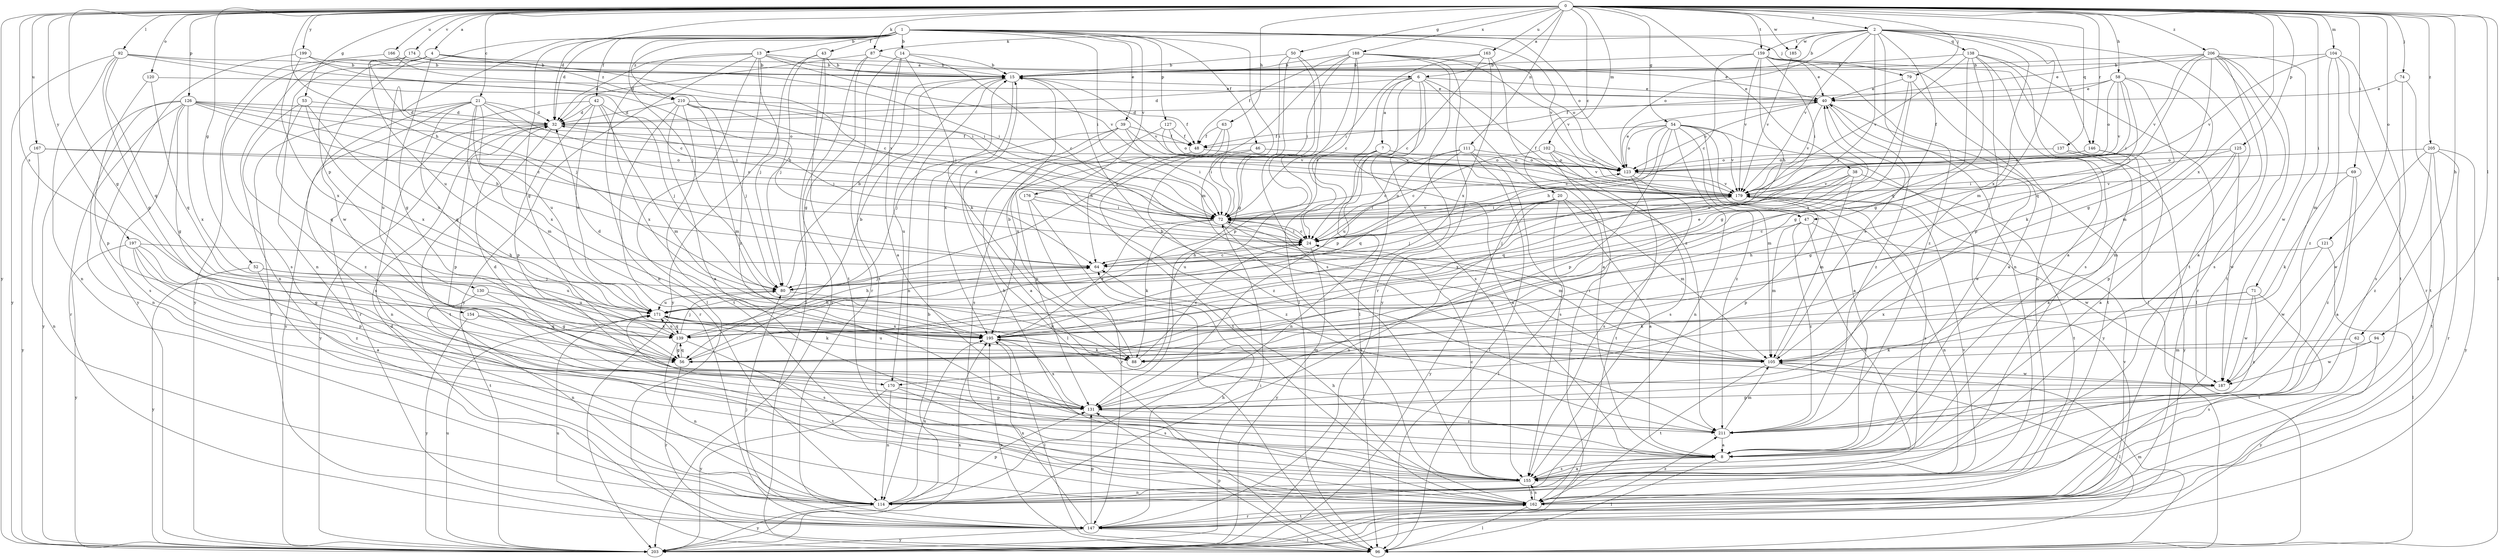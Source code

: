 strict digraph  {
0;
1;
2;
4;
6;
7;
8;
13;
14;
15;
20;
21;
24;
32;
38;
39;
40;
42;
43;
46;
47;
48;
50;
52;
53;
54;
56;
58;
62;
63;
64;
69;
71;
72;
74;
79;
80;
87;
88;
92;
94;
96;
102;
104;
105;
111;
114;
120;
121;
123;
125;
126;
127;
130;
131;
137;
138;
139;
146;
147;
154;
155;
159;
162;
163;
166;
167;
170;
171;
174;
176;
179;
185;
187;
188;
195;
197;
199;
203;
205;
206;
210;
211;
0 -> 2  [label=a];
0 -> 4  [label=a];
0 -> 6  [label=a];
0 -> 20  [label=c];
0 -> 21  [label=c];
0 -> 32  [label=d];
0 -> 38  [label=e];
0 -> 50  [label=g];
0 -> 52  [label=g];
0 -> 53  [label=g];
0 -> 54  [label=g];
0 -> 56  [label=g];
0 -> 58  [label=h];
0 -> 62  [label=h];
0 -> 63  [label=h];
0 -> 64  [label=h];
0 -> 69  [label=i];
0 -> 71  [label=i];
0 -> 74  [label=j];
0 -> 79  [label=j];
0 -> 87  [label=k];
0 -> 92  [label=l];
0 -> 94  [label=l];
0 -> 96  [label=l];
0 -> 102  [label=m];
0 -> 104  [label=m];
0 -> 111  [label=n];
0 -> 120  [label=o];
0 -> 121  [label=o];
0 -> 125  [label=p];
0 -> 126  [label=p];
0 -> 137  [label=q];
0 -> 146  [label=r];
0 -> 154  [label=s];
0 -> 159  [label=t];
0 -> 163  [label=u];
0 -> 166  [label=u];
0 -> 167  [label=u];
0 -> 174  [label=v];
0 -> 185  [label=w];
0 -> 188  [label=x];
0 -> 195  [label=x];
0 -> 197  [label=y];
0 -> 199  [label=y];
0 -> 203  [label=y];
0 -> 205  [label=z];
0 -> 206  [label=z];
1 -> 13  [label=b];
1 -> 14  [label=b];
1 -> 32  [label=d];
1 -> 39  [label=e];
1 -> 42  [label=f];
1 -> 43  [label=f];
1 -> 46  [label=f];
1 -> 56  [label=g];
1 -> 72  [label=i];
1 -> 79  [label=j];
1 -> 80  [label=j];
1 -> 105  [label=m];
1 -> 114  [label=n];
1 -> 123  [label=o];
1 -> 127  [label=p];
1 -> 170  [label=u];
1 -> 176  [label=v];
1 -> 179  [label=v];
1 -> 210  [label=z];
2 -> 15  [label=b];
2 -> 47  [label=f];
2 -> 80  [label=j];
2 -> 87  [label=k];
2 -> 105  [label=m];
2 -> 114  [label=n];
2 -> 123  [label=o];
2 -> 138  [label=q];
2 -> 146  [label=r];
2 -> 159  [label=t];
2 -> 162  [label=t];
2 -> 179  [label=v];
2 -> 185  [label=w];
2 -> 195  [label=x];
4 -> 6  [label=a];
4 -> 24  [label=c];
4 -> 56  [label=g];
4 -> 114  [label=n];
4 -> 130  [label=p];
4 -> 187  [label=w];
4 -> 210  [label=z];
6 -> 7  [label=a];
6 -> 8  [label=a];
6 -> 24  [label=c];
6 -> 32  [label=d];
6 -> 40  [label=e];
6 -> 47  [label=f];
6 -> 96  [label=l];
6 -> 131  [label=p];
6 -> 155  [label=s];
7 -> 8  [label=a];
7 -> 114  [label=n];
7 -> 123  [label=o];
7 -> 170  [label=u];
8 -> 40  [label=e];
8 -> 96  [label=l];
8 -> 155  [label=s];
13 -> 15  [label=b];
13 -> 32  [label=d];
13 -> 40  [label=e];
13 -> 80  [label=j];
13 -> 96  [label=l];
13 -> 114  [label=n];
13 -> 179  [label=v];
13 -> 203  [label=y];
13 -> 211  [label=z];
14 -> 8  [label=a];
14 -> 15  [label=b];
14 -> 24  [label=c];
14 -> 88  [label=k];
14 -> 147  [label=r];
14 -> 162  [label=t];
15 -> 40  [label=e];
15 -> 114  [label=n];
15 -> 170  [label=u];
15 -> 179  [label=v];
15 -> 195  [label=x];
20 -> 8  [label=a];
20 -> 72  [label=i];
20 -> 80  [label=j];
20 -> 96  [label=l];
20 -> 105  [label=m];
20 -> 114  [label=n];
20 -> 203  [label=y];
21 -> 24  [label=c];
21 -> 32  [label=d];
21 -> 72  [label=i];
21 -> 105  [label=m];
21 -> 139  [label=q];
21 -> 147  [label=r];
21 -> 155  [label=s];
21 -> 171  [label=u];
21 -> 195  [label=x];
21 -> 203  [label=y];
24 -> 64  [label=h];
24 -> 72  [label=i];
24 -> 203  [label=y];
32 -> 48  [label=f];
32 -> 114  [label=n];
32 -> 131  [label=p];
32 -> 162  [label=t];
32 -> 203  [label=y];
38 -> 24  [label=c];
38 -> 105  [label=m];
38 -> 139  [label=q];
38 -> 162  [label=t];
38 -> 179  [label=v];
39 -> 8  [label=a];
39 -> 48  [label=f];
39 -> 72  [label=i];
39 -> 80  [label=j];
39 -> 96  [label=l];
39 -> 179  [label=v];
40 -> 32  [label=d];
40 -> 123  [label=o];
40 -> 162  [label=t];
40 -> 179  [label=v];
40 -> 211  [label=z];
42 -> 32  [label=d];
42 -> 80  [label=j];
42 -> 105  [label=m];
42 -> 131  [label=p];
42 -> 147  [label=r];
42 -> 171  [label=u];
42 -> 195  [label=x];
43 -> 15  [label=b];
43 -> 80  [label=j];
43 -> 96  [label=l];
43 -> 162  [label=t];
43 -> 203  [label=y];
46 -> 123  [label=o];
46 -> 162  [label=t];
46 -> 211  [label=z];
47 -> 24  [label=c];
47 -> 105  [label=m];
47 -> 155  [label=s];
47 -> 187  [label=w];
47 -> 211  [label=z];
48 -> 123  [label=o];
48 -> 131  [label=p];
50 -> 15  [label=b];
50 -> 56  [label=g];
50 -> 72  [label=i];
50 -> 96  [label=l];
50 -> 155  [label=s];
52 -> 80  [label=j];
52 -> 162  [label=t];
52 -> 171  [label=u];
52 -> 203  [label=y];
53 -> 32  [label=d];
53 -> 139  [label=q];
53 -> 171  [label=u];
53 -> 195  [label=x];
53 -> 211  [label=z];
54 -> 8  [label=a];
54 -> 24  [label=c];
54 -> 48  [label=f];
54 -> 64  [label=h];
54 -> 105  [label=m];
54 -> 114  [label=n];
54 -> 123  [label=o];
54 -> 131  [label=p];
54 -> 179  [label=v];
54 -> 203  [label=y];
54 -> 211  [label=z];
56 -> 15  [label=b];
56 -> 139  [label=q];
56 -> 147  [label=r];
58 -> 40  [label=e];
58 -> 48  [label=f];
58 -> 56  [label=g];
58 -> 72  [label=i];
58 -> 88  [label=k];
58 -> 105  [label=m];
58 -> 123  [label=o];
58 -> 179  [label=v];
62 -> 88  [label=k];
62 -> 155  [label=s];
63 -> 48  [label=f];
63 -> 64  [label=h];
63 -> 72  [label=i];
63 -> 195  [label=x];
64 -> 24  [label=c];
64 -> 80  [label=j];
69 -> 8  [label=a];
69 -> 88  [label=k];
69 -> 179  [label=v];
69 -> 211  [label=z];
71 -> 88  [label=k];
71 -> 162  [label=t];
71 -> 171  [label=u];
71 -> 187  [label=w];
71 -> 195  [label=x];
71 -> 211  [label=z];
72 -> 24  [label=c];
72 -> 32  [label=d];
72 -> 88  [label=k];
72 -> 105  [label=m];
72 -> 123  [label=o];
72 -> 155  [label=s];
72 -> 179  [label=v];
72 -> 195  [label=x];
74 -> 40  [label=e];
74 -> 155  [label=s];
74 -> 162  [label=t];
79 -> 8  [label=a];
79 -> 40  [label=e];
79 -> 56  [label=g];
79 -> 195  [label=x];
80 -> 15  [label=b];
80 -> 88  [label=k];
80 -> 171  [label=u];
87 -> 15  [label=b];
87 -> 32  [label=d];
87 -> 56  [label=g];
87 -> 203  [label=y];
88 -> 15  [label=b];
88 -> 24  [label=c];
88 -> 171  [label=u];
92 -> 15  [label=b];
92 -> 24  [label=c];
92 -> 56  [label=g];
92 -> 72  [label=i];
92 -> 114  [label=n];
92 -> 139  [label=q];
92 -> 203  [label=y];
94 -> 105  [label=m];
94 -> 187  [label=w];
94 -> 203  [label=y];
96 -> 105  [label=m];
96 -> 131  [label=p];
96 -> 171  [label=u];
96 -> 195  [label=x];
102 -> 24  [label=c];
102 -> 123  [label=o];
102 -> 155  [label=s];
102 -> 179  [label=v];
102 -> 203  [label=y];
104 -> 15  [label=b];
104 -> 105  [label=m];
104 -> 147  [label=r];
104 -> 162  [label=t];
104 -> 179  [label=v];
104 -> 211  [label=z];
105 -> 40  [label=e];
105 -> 72  [label=i];
105 -> 96  [label=l];
105 -> 162  [label=t];
105 -> 187  [label=w];
111 -> 24  [label=c];
111 -> 96  [label=l];
111 -> 123  [label=o];
111 -> 139  [label=q];
111 -> 155  [label=s];
111 -> 171  [label=u];
114 -> 131  [label=p];
114 -> 179  [label=v];
114 -> 195  [label=x];
114 -> 203  [label=y];
120 -> 40  [label=e];
120 -> 131  [label=p];
120 -> 139  [label=q];
121 -> 64  [label=h];
121 -> 96  [label=l];
121 -> 187  [label=w];
123 -> 40  [label=e];
123 -> 155  [label=s];
123 -> 162  [label=t];
123 -> 179  [label=v];
125 -> 72  [label=i];
125 -> 105  [label=m];
125 -> 123  [label=o];
125 -> 131  [label=p];
125 -> 187  [label=w];
126 -> 24  [label=c];
126 -> 32  [label=d];
126 -> 56  [label=g];
126 -> 64  [label=h];
126 -> 114  [label=n];
126 -> 123  [label=o];
126 -> 147  [label=r];
126 -> 155  [label=s];
126 -> 179  [label=v];
126 -> 195  [label=x];
126 -> 203  [label=y];
127 -> 48  [label=f];
127 -> 123  [label=o];
127 -> 155  [label=s];
127 -> 179  [label=v];
130 -> 56  [label=g];
130 -> 114  [label=n];
130 -> 171  [label=u];
131 -> 32  [label=d];
131 -> 195  [label=x];
131 -> 211  [label=z];
137 -> 8  [label=a];
137 -> 123  [label=o];
137 -> 203  [label=y];
138 -> 8  [label=a];
138 -> 15  [label=b];
138 -> 56  [label=g];
138 -> 96  [label=l];
138 -> 131  [label=p];
138 -> 139  [label=q];
138 -> 155  [label=s];
138 -> 179  [label=v];
139 -> 40  [label=e];
139 -> 56  [label=g];
139 -> 64  [label=h];
139 -> 80  [label=j];
139 -> 114  [label=n];
139 -> 162  [label=t];
139 -> 171  [label=u];
146 -> 8  [label=a];
146 -> 56  [label=g];
146 -> 123  [label=o];
147 -> 32  [label=d];
147 -> 64  [label=h];
147 -> 80  [label=j];
147 -> 96  [label=l];
147 -> 131  [label=p];
147 -> 162  [label=t];
147 -> 179  [label=v];
147 -> 195  [label=x];
147 -> 203  [label=y];
154 -> 139  [label=q];
154 -> 195  [label=x];
154 -> 203  [label=y];
155 -> 8  [label=a];
155 -> 24  [label=c];
155 -> 114  [label=n];
155 -> 162  [label=t];
159 -> 15  [label=b];
159 -> 24  [label=c];
159 -> 40  [label=e];
159 -> 64  [label=h];
159 -> 72  [label=i];
159 -> 96  [label=l];
159 -> 114  [label=n];
159 -> 179  [label=v];
159 -> 211  [label=z];
162 -> 15  [label=b];
162 -> 64  [label=h];
162 -> 96  [label=l];
162 -> 147  [label=r];
162 -> 155  [label=s];
162 -> 211  [label=z];
163 -> 15  [label=b];
163 -> 24  [label=c];
163 -> 72  [label=i];
163 -> 195  [label=x];
163 -> 211  [label=z];
166 -> 15  [label=b];
166 -> 72  [label=i];
166 -> 203  [label=y];
167 -> 72  [label=i];
167 -> 114  [label=n];
167 -> 123  [label=o];
167 -> 203  [label=y];
170 -> 114  [label=n];
170 -> 131  [label=p];
170 -> 155  [label=s];
170 -> 203  [label=y];
171 -> 64  [label=h];
171 -> 88  [label=k];
171 -> 139  [label=q];
171 -> 155  [label=s];
171 -> 195  [label=x];
174 -> 15  [label=b];
174 -> 72  [label=i];
174 -> 80  [label=j];
174 -> 155  [label=s];
174 -> 171  [label=u];
176 -> 72  [label=i];
176 -> 96  [label=l];
176 -> 147  [label=r];
176 -> 211  [label=z];
179 -> 72  [label=i];
179 -> 80  [label=j];
179 -> 114  [label=n];
179 -> 131  [label=p];
179 -> 155  [label=s];
179 -> 195  [label=x];
185 -> 179  [label=v];
187 -> 15  [label=b];
187 -> 131  [label=p];
188 -> 15  [label=b];
188 -> 24  [label=c];
188 -> 48  [label=f];
188 -> 72  [label=i];
188 -> 123  [label=o];
188 -> 131  [label=p];
188 -> 147  [label=r];
188 -> 171  [label=u];
188 -> 179  [label=v];
188 -> 203  [label=y];
195 -> 32  [label=d];
195 -> 88  [label=k];
195 -> 96  [label=l];
195 -> 105  [label=m];
197 -> 8  [label=a];
197 -> 56  [label=g];
197 -> 64  [label=h];
197 -> 131  [label=p];
197 -> 203  [label=y];
197 -> 211  [label=z];
199 -> 15  [label=b];
199 -> 64  [label=h];
199 -> 195  [label=x];
199 -> 203  [label=y];
203 -> 15  [label=b];
203 -> 72  [label=i];
203 -> 171  [label=u];
203 -> 195  [label=x];
205 -> 123  [label=o];
205 -> 147  [label=r];
205 -> 162  [label=t];
205 -> 187  [label=w];
205 -> 203  [label=y];
205 -> 211  [label=z];
206 -> 8  [label=a];
206 -> 15  [label=b];
206 -> 40  [label=e];
206 -> 56  [label=g];
206 -> 139  [label=q];
206 -> 147  [label=r];
206 -> 155  [label=s];
206 -> 162  [label=t];
206 -> 179  [label=v];
206 -> 187  [label=w];
210 -> 8  [label=a];
210 -> 32  [label=d];
210 -> 48  [label=f];
210 -> 72  [label=i];
210 -> 80  [label=j];
210 -> 105  [label=m];
210 -> 147  [label=r];
210 -> 162  [label=t];
211 -> 8  [label=a];
211 -> 105  [label=m];
}
